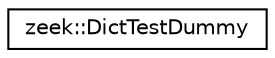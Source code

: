 digraph "Graphical Class Hierarchy"
{
 // LATEX_PDF_SIZE
  edge [fontname="Helvetica",fontsize="10",labelfontname="Helvetica",labelfontsize="10"];
  node [fontname="Helvetica",fontsize="10",shape=record];
  rankdir="LR";
  Node0 [label="zeek::DictTestDummy",height=0.2,width=0.4,color="black", fillcolor="white", style="filled",URL="$df/d72/classzeek_1_1DictTestDummy.html",tooltip=" "];
}
